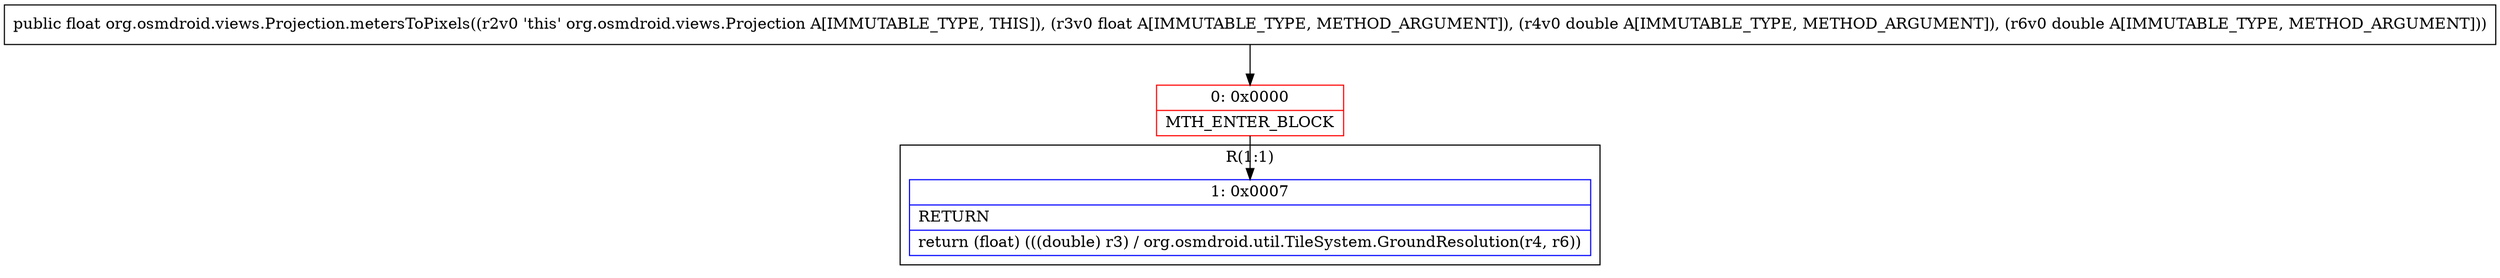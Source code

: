 digraph "CFG fororg.osmdroid.views.Projection.metersToPixels(FDD)F" {
subgraph cluster_Region_239805000 {
label = "R(1:1)";
node [shape=record,color=blue];
Node_1 [shape=record,label="{1\:\ 0x0007|RETURN\l|return (float) (((double) r3) \/ org.osmdroid.util.TileSystem.GroundResolution(r4, r6))\l}"];
}
Node_0 [shape=record,color=red,label="{0\:\ 0x0000|MTH_ENTER_BLOCK\l}"];
MethodNode[shape=record,label="{public float org.osmdroid.views.Projection.metersToPixels((r2v0 'this' org.osmdroid.views.Projection A[IMMUTABLE_TYPE, THIS]), (r3v0 float A[IMMUTABLE_TYPE, METHOD_ARGUMENT]), (r4v0 double A[IMMUTABLE_TYPE, METHOD_ARGUMENT]), (r6v0 double A[IMMUTABLE_TYPE, METHOD_ARGUMENT])) }"];
MethodNode -> Node_0;
Node_0 -> Node_1;
}

